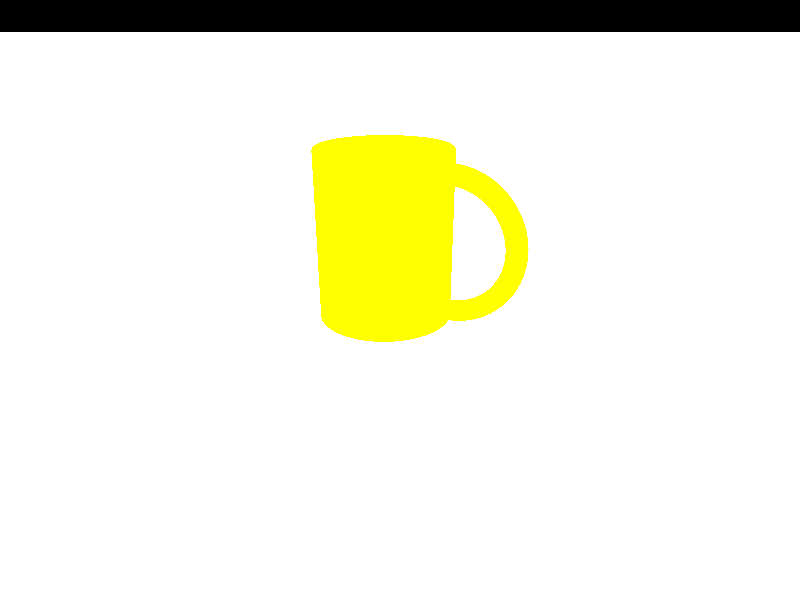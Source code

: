 camera { location<8, 8, -15> look_at<0, 0, 1> }            

light_source { <10, 100, -40> color rgb<1, 1, 1> }
                                                       
plane { <0, 1, 0>, 0 pigment{ color rgb<1, 1, 1> } } 

object {
    union {
        object {
            difference {
                torus { 2, 0.3 }
                box { <-3, -1, -3>, <0, 1, 3> }
            }
            rotate -90*x translate 2*x translate 2.5*y
        }     
        difference {
            cylinder { <0, 0, 0>, <0, 5, 0>, 2 }
            cylinder { <0, 1, 0>, <0, 5.1, 0>, 1.8 }
        }
        torus { 1.9, 0.1 translate 5*y }
    }                                                         
    texture {
        pigment { color rgb<1, 1, 0>} 
        finish { ambient 0.2 specular 0.5 }
    }
}
               
